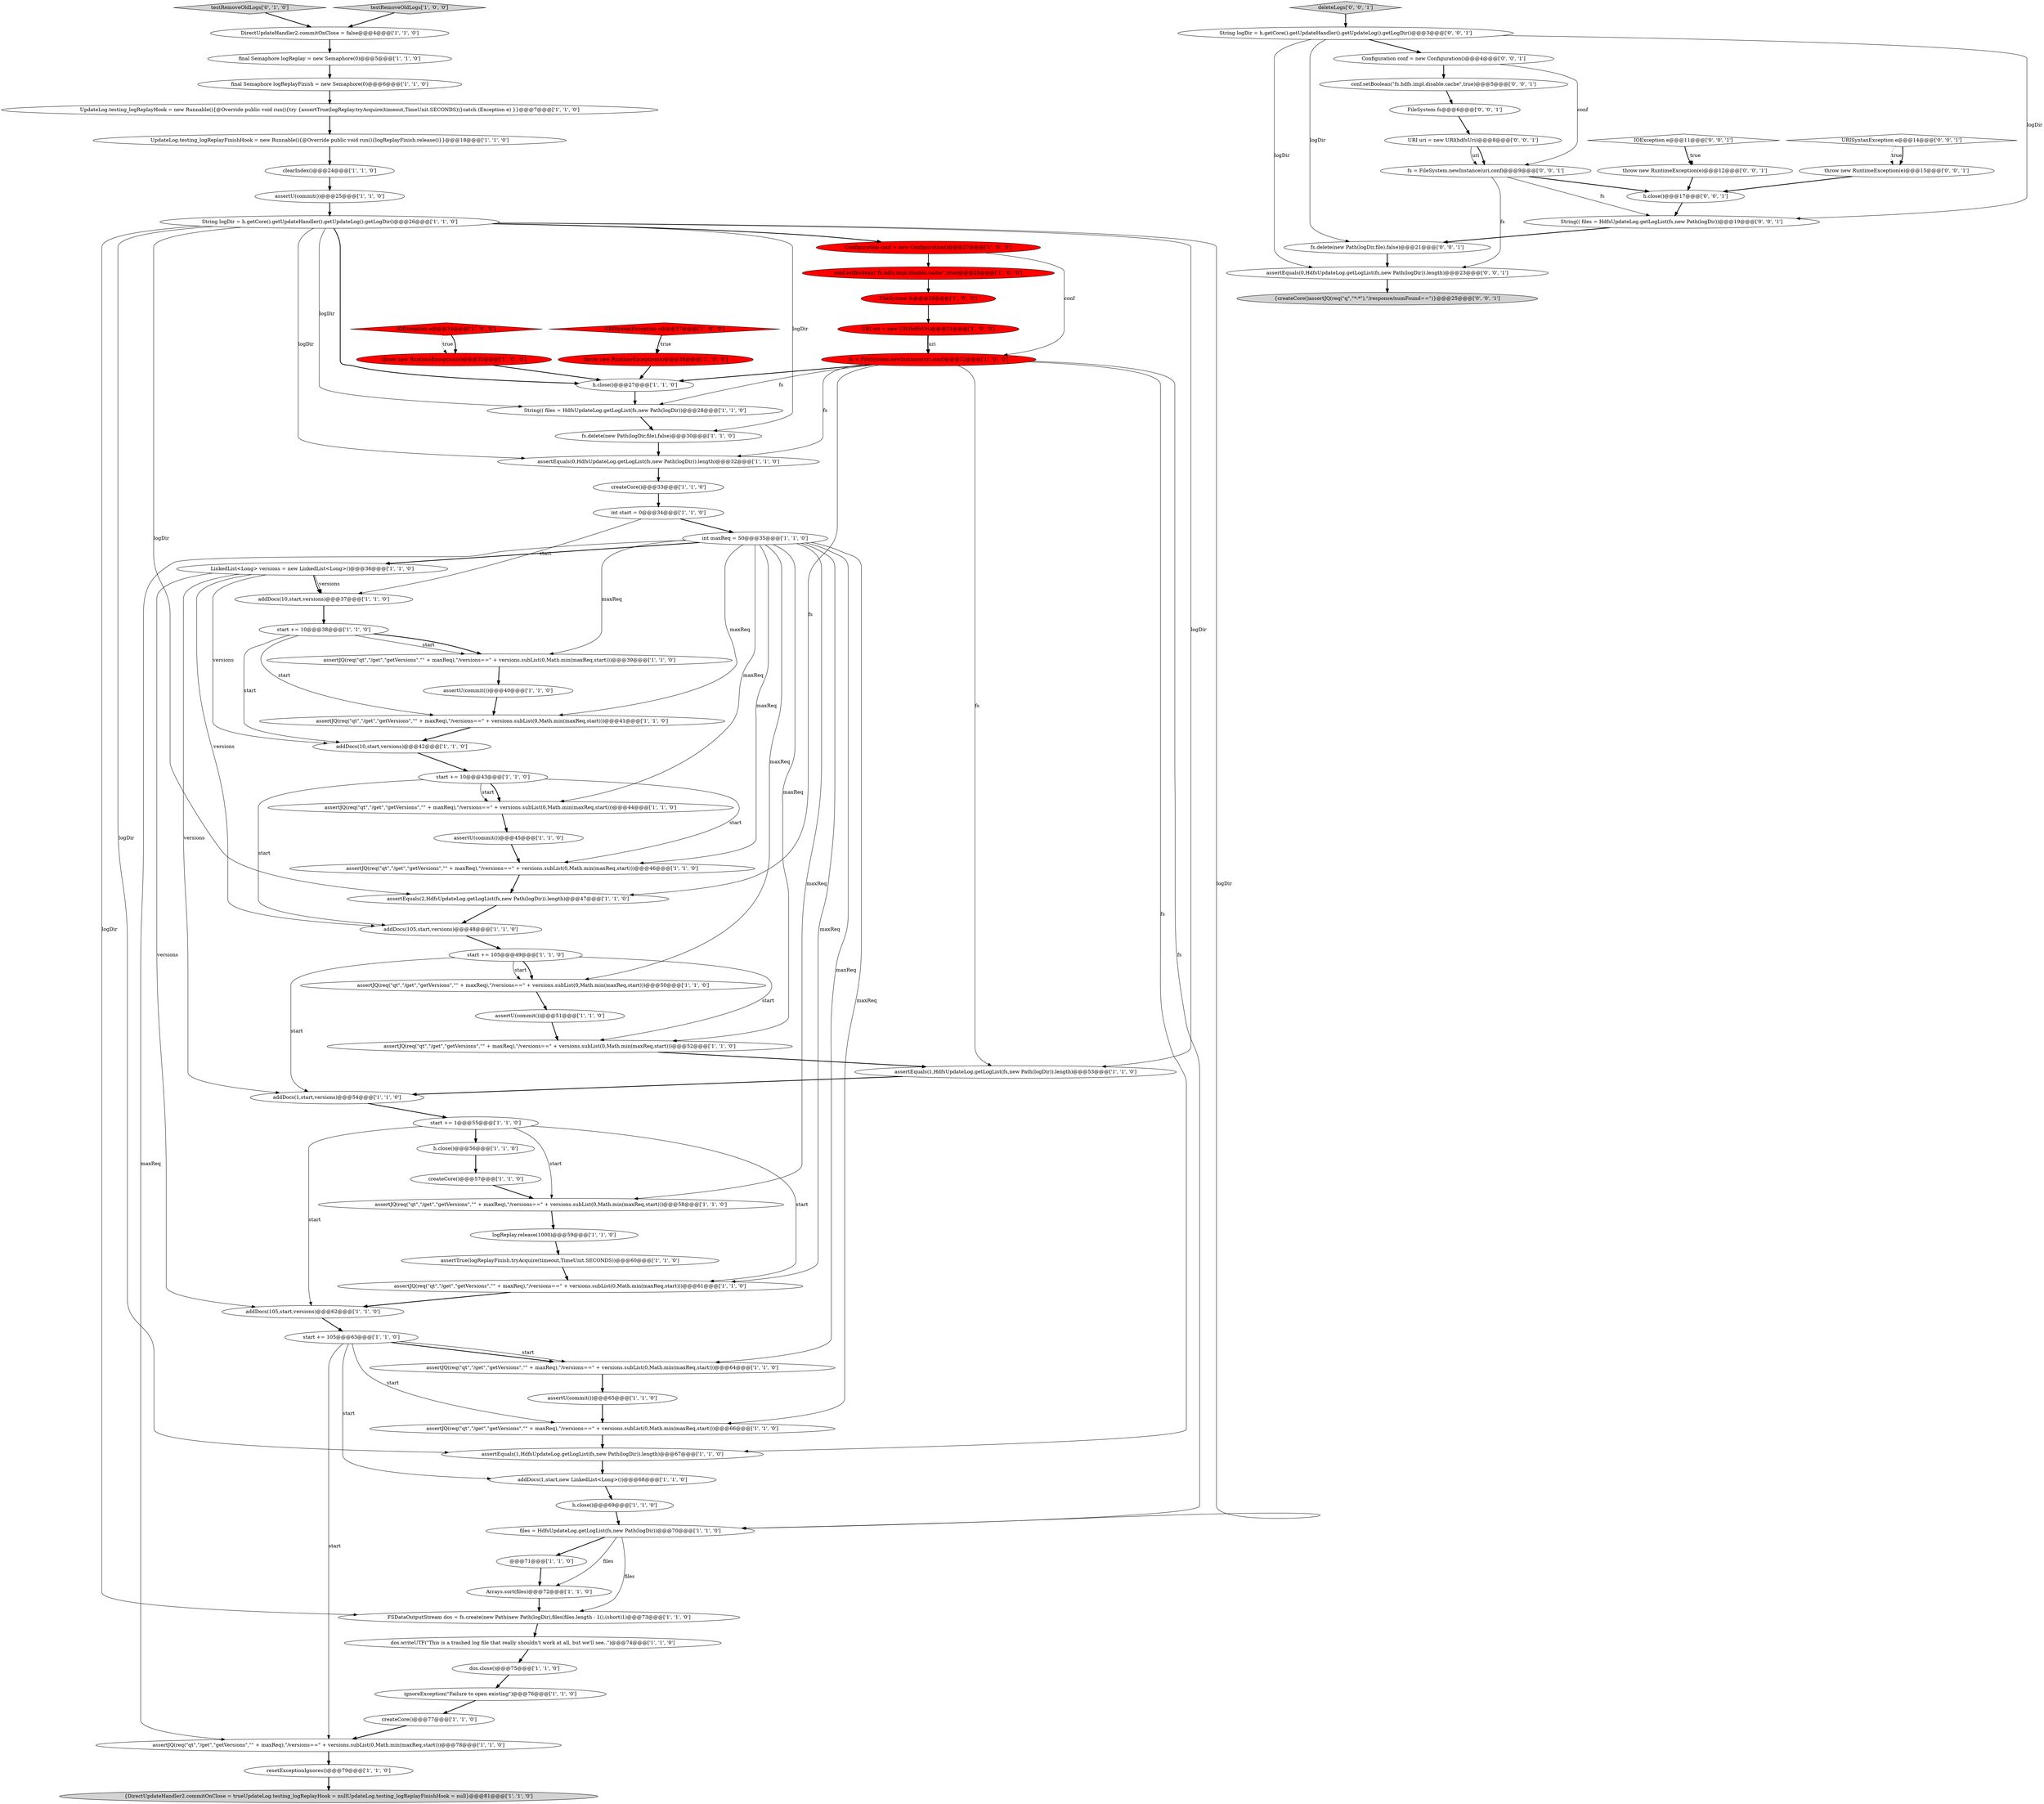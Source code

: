 digraph {
18 [style = filled, label = "start += 10@@@43@@@['1', '1', '0']", fillcolor = white, shape = ellipse image = "AAA0AAABBB1BBB"];
38 [style = filled, label = "addDocs(10,start,versions)@@@42@@@['1', '1', '0']", fillcolor = white, shape = ellipse image = "AAA0AAABBB1BBB"];
17 [style = filled, label = "start += 105@@@49@@@['1', '1', '0']", fillcolor = white, shape = ellipse image = "AAA0AAABBB1BBB"];
43 [style = filled, label = "LinkedList<Long> versions = new LinkedList<Long>()@@@36@@@['1', '1', '0']", fillcolor = white, shape = ellipse image = "AAA0AAABBB1BBB"];
79 [style = filled, label = "h.close()@@@17@@@['0', '0', '1']", fillcolor = white, shape = ellipse image = "AAA0AAABBB3BBB"];
7 [style = filled, label = "createCore()@@@33@@@['1', '1', '0']", fillcolor = white, shape = ellipse image = "AAA0AAABBB1BBB"];
32 [style = filled, label = "logReplay.release(1000)@@@59@@@['1', '1', '0']", fillcolor = white, shape = ellipse image = "AAA0AAABBB1BBB"];
21 [style = filled, label = "Configuration conf = new Configuration()@@@27@@@['1', '0', '0']", fillcolor = red, shape = ellipse image = "AAA1AAABBB1BBB"];
80 [style = filled, label = "deleteLogs['0', '0', '1']", fillcolor = lightgray, shape = diamond image = "AAA0AAABBB3BBB"];
81 [style = filled, label = "throw new RuntimeException(e)@@@15@@@['0', '0', '1']", fillcolor = white, shape = ellipse image = "AAA0AAABBB3BBB"];
71 [style = filled, label = "assertEquals(0,HdfsUpdateLog.getLogList(fs,new Path(logDir)).length)@@@23@@@['0', '0', '1']", fillcolor = white, shape = ellipse image = "AAA0AAABBB3BBB"];
52 [style = filled, label = "assertJQ(req(\"qt\",\"/get\",\"getVersions\",\"\" + maxReq),\"/versions==\" + versions.subList(0,Math.min(maxReq,start)))@@@58@@@['1', '1', '0']", fillcolor = white, shape = ellipse image = "AAA0AAABBB1BBB"];
58 [style = filled, label = "throw new RuntimeException(e)@@@35@@@['1', '0', '0']", fillcolor = red, shape = ellipse image = "AAA1AAABBB1BBB"];
76 [style = filled, label = "URISyntaxException e@@@14@@@['0', '0', '1']", fillcolor = white, shape = diamond image = "AAA0AAABBB3BBB"];
62 [style = filled, label = "files = HdfsUpdateLog.getLogList(fs,new Path(logDir))@@@70@@@['1', '1', '0']", fillcolor = white, shape = ellipse image = "AAA0AAABBB1BBB"];
27 [style = filled, label = "assertJQ(req(\"qt\",\"/get\",\"getVersions\",\"\" + maxReq),\"/versions==\" + versions.subList(0,Math.min(maxReq,start)))@@@66@@@['1', '1', '0']", fillcolor = white, shape = ellipse image = "AAA0AAABBB1BBB"];
42 [style = filled, label = "h.close()@@@27@@@['1', '1', '0']", fillcolor = white, shape = ellipse image = "AAA0AAABBB1BBB"];
31 [style = filled, label = "assertEquals(1,HdfsUpdateLog.getLogList(fs,new Path(logDir)).length)@@@53@@@['1', '1', '0']", fillcolor = white, shape = ellipse image = "AAA0AAABBB1BBB"];
6 [style = filled, label = "fs = FileSystem.newInstance(uri,conf)@@@32@@@['1', '0', '0']", fillcolor = red, shape = ellipse image = "AAA1AAABBB1BBB"];
57 [style = filled, label = "assertJQ(req(\"qt\",\"/get\",\"getVersions\",\"\" + maxReq),\"/versions==\" + versions.subList(0,Math.min(maxReq,start)))@@@46@@@['1', '1', '0']", fillcolor = white, shape = ellipse image = "AAA0AAABBB1BBB"];
23 [style = filled, label = "assertJQ(req(\"qt\",\"/get\",\"getVersions\",\"\" + maxReq),\"/versions==\" + versions.subList(0,Math.min(maxReq,start)))@@@44@@@['1', '1', '0']", fillcolor = white, shape = ellipse image = "AAA0AAABBB1BBB"];
75 [style = filled, label = "FileSystem fs@@@6@@@['0', '0', '1']", fillcolor = white, shape = ellipse image = "AAA0AAABBB3BBB"];
60 [style = filled, label = "assertJQ(req(\"qt\",\"/get\",\"getVersions\",\"\" + maxReq),\"/versions==\" + versions.subList(0,Math.min(maxReq,start)))@@@64@@@['1', '1', '0']", fillcolor = white, shape = ellipse image = "AAA0AAABBB1BBB"];
14 [style = filled, label = "assertTrue(logReplayFinish.tryAcquire(timeout,TimeUnit.SECONDS))@@@60@@@['1', '1', '0']", fillcolor = white, shape = ellipse image = "AAA0AAABBB1BBB"];
48 [style = filled, label = "int start = 0@@@34@@@['1', '1', '0']", fillcolor = white, shape = ellipse image = "AAA0AAABBB1BBB"];
5 [style = filled, label = "final Semaphore logReplay = new Semaphore(0)@@@5@@@['1', '1', '0']", fillcolor = white, shape = ellipse image = "AAA0AAABBB1BBB"];
33 [style = filled, label = "assertJQ(req(\"qt\",\"/get\",\"getVersions\",\"\" + maxReq),\"/versions==\" + versions.subList(0,Math.min(maxReq,start)))@@@41@@@['1', '1', '0']", fillcolor = white, shape = ellipse image = "AAA0AAABBB1BBB"];
51 [style = filled, label = "clearIndex()@@@24@@@['1', '1', '0']", fillcolor = white, shape = ellipse image = "AAA0AAABBB1BBB"];
16 [style = filled, label = "assertJQ(req(\"qt\",\"/get\",\"getVersions\",\"\" + maxReq),\"/versions==\" + versions.subList(0,Math.min(maxReq,start)))@@@50@@@['1', '1', '0']", fillcolor = white, shape = ellipse image = "AAA0AAABBB1BBB"];
11 [style = filled, label = "fs.delete(new Path(logDir,file),false)@@@30@@@['1', '1', '0']", fillcolor = white, shape = ellipse image = "AAA0AAABBB1BBB"];
4 [style = filled, label = "throw new RuntimeException(e)@@@38@@@['1', '0', '0']", fillcolor = red, shape = ellipse image = "AAA1AAABBB1BBB"];
83 [style = filled, label = "String logDir = h.getCore().getUpdateHandler().getUpdateLog().getLogDir()@@@3@@@['0', '0', '1']", fillcolor = white, shape = ellipse image = "AAA0AAABBB3BBB"];
13 [style = filled, label = "{DirectUpdateHandler2.commitOnClose = trueUpdateLog.testing_logReplayHook = nullUpdateLog.testing_logReplayFinishHook = null}@@@81@@@['1', '1', '0']", fillcolor = lightgray, shape = ellipse image = "AAA0AAABBB1BBB"];
77 [style = filled, label = "throw new RuntimeException(e)@@@12@@@['0', '0', '1']", fillcolor = white, shape = ellipse image = "AAA0AAABBB3BBB"];
46 [style = filled, label = "assertU(commit())@@@45@@@['1', '1', '0']", fillcolor = white, shape = ellipse image = "AAA0AAABBB1BBB"];
44 [style = filled, label = "UpdateLog.testing_logReplayHook = new Runnable(){@Override public void run(){try {assertTrue(logReplay.tryAcquire(timeout,TimeUnit.SECONDS))}catch (Exception e) }}@@@7@@@['1', '1', '0']", fillcolor = white, shape = ellipse image = "AAA0AAABBB1BBB"];
10 [style = filled, label = "FileSystem fs@@@29@@@['1', '0', '0']", fillcolor = red, shape = ellipse image = "AAA1AAABBB1BBB"];
55 [style = filled, label = "assertU(commit())@@@65@@@['1', '1', '0']", fillcolor = white, shape = ellipse image = "AAA0AAABBB1BBB"];
29 [style = filled, label = "dos.writeUTF(\"This is a trashed log file that really shouldn't work at all, but we'll see..\")@@@74@@@['1', '1', '0']", fillcolor = white, shape = ellipse image = "AAA0AAABBB1BBB"];
82 [style = filled, label = "conf.setBoolean(\"fs.hdfs.impl.disable.cache\",true)@@@5@@@['0', '0', '1']", fillcolor = white, shape = ellipse image = "AAA0AAABBB3BBB"];
70 [style = filled, label = "testRemoveOldLogs['0', '1', '0']", fillcolor = lightgray, shape = diamond image = "AAA0AAABBB2BBB"];
85 [style = filled, label = "{createCore()assertJQ(req(\"q\",\"*:*\"),\"/response/numFound==\")}@@@25@@@['0', '0', '1']", fillcolor = lightgray, shape = ellipse image = "AAA0AAABBB3BBB"];
12 [style = filled, label = "h.close()@@@69@@@['1', '1', '0']", fillcolor = white, shape = ellipse image = "AAA0AAABBB1BBB"];
28 [style = filled, label = "URI uri = new URI(hdfsUri)@@@31@@@['1', '0', '0']", fillcolor = red, shape = ellipse image = "AAA1AAABBB1BBB"];
25 [style = filled, label = "assertEquals(1,HdfsUpdateLog.getLogList(fs,new Path(logDir)).length)@@@67@@@['1', '1', '0']", fillcolor = white, shape = ellipse image = "AAA0AAABBB1BBB"];
61 [style = filled, label = "String(( files = HdfsUpdateLog.getLogList(fs,new Path(logDir))@@@28@@@['1', '1', '0']", fillcolor = white, shape = ellipse image = "AAA0AAABBB1BBB"];
1 [style = filled, label = "assertU(commit())@@@51@@@['1', '1', '0']", fillcolor = white, shape = ellipse image = "AAA0AAABBB1BBB"];
39 [style = filled, label = "Arrays.sort(files)@@@72@@@['1', '1', '0']", fillcolor = white, shape = ellipse image = "AAA0AAABBB1BBB"];
3 [style = filled, label = "addDocs(105,start,versions)@@@62@@@['1', '1', '0']", fillcolor = white, shape = ellipse image = "AAA0AAABBB1BBB"];
74 [style = filled, label = "fs = FileSystem.newInstance(uri,conf)@@@9@@@['0', '0', '1']", fillcolor = white, shape = ellipse image = "AAA0AAABBB3BBB"];
41 [style = filled, label = "assertJQ(req(\"qt\",\"/get\",\"getVersions\",\"\" + maxReq),\"/versions==\" + versions.subList(0,Math.min(maxReq,start)))@@@52@@@['1', '1', '0']", fillcolor = white, shape = ellipse image = "AAA0AAABBB1BBB"];
56 [style = filled, label = "conf.setBoolean(\"fs.hdfs.impl.disable.cache\",true)@@@28@@@['1', '0', '0']", fillcolor = red, shape = ellipse image = "AAA1AAABBB1BBB"];
36 [style = filled, label = "String logDir = h.getCore().getUpdateHandler().getUpdateLog().getLogDir()@@@26@@@['1', '1', '0']", fillcolor = white, shape = ellipse image = "AAA0AAABBB1BBB"];
37 [style = filled, label = "testRemoveOldLogs['1', '0', '0']", fillcolor = lightgray, shape = diamond image = "AAA0AAABBB1BBB"];
2 [style = filled, label = "UpdateLog.testing_logReplayFinishHook = new Runnable(){@Override public void run(){logReplayFinish.release()}}@@@18@@@['1', '1', '0']", fillcolor = white, shape = ellipse image = "AAA0AAABBB1BBB"];
53 [style = filled, label = "assertJQ(req(\"qt\",\"/get\",\"getVersions\",\"\" + maxReq),\"/versions==\" + versions.subList(0,Math.min(maxReq,start)))@@@61@@@['1', '1', '0']", fillcolor = white, shape = ellipse image = "AAA0AAABBB1BBB"];
73 [style = filled, label = "Configuration conf = new Configuration()@@@4@@@['0', '0', '1']", fillcolor = white, shape = ellipse image = "AAA0AAABBB3BBB"];
0 [style = filled, label = "IOException e@@@34@@@['1', '0', '0']", fillcolor = red, shape = diamond image = "AAA1AAABBB1BBB"];
66 [style = filled, label = "dos.close()@@@75@@@['1', '1', '0']", fillcolor = white, shape = ellipse image = "AAA0AAABBB1BBB"];
78 [style = filled, label = "URI uri = new URI(hdfsUri)@@@8@@@['0', '0', '1']", fillcolor = white, shape = ellipse image = "AAA0AAABBB3BBB"];
64 [style = filled, label = "assertJQ(req(\"qt\",\"/get\",\"getVersions\",\"\" + maxReq),\"/versions==\" + versions.subList(0,Math.min(maxReq,start)))@@@39@@@['1', '1', '0']", fillcolor = white, shape = ellipse image = "AAA0AAABBB1BBB"];
67 [style = filled, label = "@@@71@@@['1', '1', '0']", fillcolor = white, shape = ellipse image = "AAA0AAABBB1BBB"];
8 [style = filled, label = "final Semaphore logReplayFinish = new Semaphore(0)@@@6@@@['1', '1', '0']", fillcolor = white, shape = ellipse image = "AAA0AAABBB1BBB"];
19 [style = filled, label = "assertEquals(0,HdfsUpdateLog.getLogList(fs,new Path(logDir)).length)@@@32@@@['1', '1', '0']", fillcolor = white, shape = ellipse image = "AAA0AAABBB1BBB"];
59 [style = filled, label = "start += 1@@@55@@@['1', '1', '0']", fillcolor = white, shape = ellipse image = "AAA0AAABBB1BBB"];
65 [style = filled, label = "URISyntaxException e@@@37@@@['1', '0', '0']", fillcolor = red, shape = diamond image = "AAA1AAABBB1BBB"];
26 [style = filled, label = "DirectUpdateHandler2.commitOnClose = false@@@4@@@['1', '1', '0']", fillcolor = white, shape = ellipse image = "AAA0AAABBB1BBB"];
47 [style = filled, label = "resetExceptionIgnores()@@@79@@@['1', '1', '0']", fillcolor = white, shape = ellipse image = "AAA0AAABBB1BBB"];
34 [style = filled, label = "addDocs(1,start,versions)@@@54@@@['1', '1', '0']", fillcolor = white, shape = ellipse image = "AAA0AAABBB1BBB"];
45 [style = filled, label = "assertJQ(req(\"qt\",\"/get\",\"getVersions\",\"\" + maxReq),\"/versions==\" + versions.subList(0,Math.min(maxReq,start)))@@@78@@@['1', '1', '0']", fillcolor = white, shape = ellipse image = "AAA0AAABBB1BBB"];
63 [style = filled, label = "addDocs(105,start,versions)@@@48@@@['1', '1', '0']", fillcolor = white, shape = ellipse image = "AAA0AAABBB1BBB"];
15 [style = filled, label = "addDocs(10,start,versions)@@@37@@@['1', '1', '0']", fillcolor = white, shape = ellipse image = "AAA0AAABBB1BBB"];
30 [style = filled, label = "assertU(commit())@@@40@@@['1', '1', '0']", fillcolor = white, shape = ellipse image = "AAA0AAABBB1BBB"];
54 [style = filled, label = "h.close()@@@56@@@['1', '1', '0']", fillcolor = white, shape = ellipse image = "AAA0AAABBB1BBB"];
68 [style = filled, label = "FSDataOutputStream dos = fs.create(new Path(new Path(logDir),files(files.length - 1(),(short)1)@@@73@@@['1', '1', '0']", fillcolor = white, shape = ellipse image = "AAA0AAABBB1BBB"];
20 [style = filled, label = "assertEquals(2,HdfsUpdateLog.getLogList(fs,new Path(logDir)).length)@@@47@@@['1', '1', '0']", fillcolor = white, shape = ellipse image = "AAA0AAABBB1BBB"];
86 [style = filled, label = "IOException e@@@11@@@['0', '0', '1']", fillcolor = white, shape = diamond image = "AAA0AAABBB3BBB"];
24 [style = filled, label = "start += 10@@@38@@@['1', '1', '0']", fillcolor = white, shape = ellipse image = "AAA0AAABBB1BBB"];
40 [style = filled, label = "addDocs(1,start,new LinkedList<Long>())@@@68@@@['1', '1', '0']", fillcolor = white, shape = ellipse image = "AAA0AAABBB1BBB"];
84 [style = filled, label = "String(( files = HdfsUpdateLog.getLogList(fs,new Path(logDir))@@@19@@@['0', '0', '1']", fillcolor = white, shape = ellipse image = "AAA0AAABBB3BBB"];
69 [style = filled, label = "assertU(commit())@@@25@@@['1', '1', '0']", fillcolor = white, shape = ellipse image = "AAA0AAABBB1BBB"];
50 [style = filled, label = "createCore()@@@57@@@['1', '1', '0']", fillcolor = white, shape = ellipse image = "AAA0AAABBB1BBB"];
22 [style = filled, label = "ignoreException(\"Failure to open existing\")@@@76@@@['1', '1', '0']", fillcolor = white, shape = ellipse image = "AAA0AAABBB1BBB"];
35 [style = filled, label = "start += 105@@@63@@@['1', '1', '0']", fillcolor = white, shape = ellipse image = "AAA0AAABBB1BBB"];
72 [style = filled, label = "fs.delete(new Path(logDir,file),false)@@@21@@@['0', '0', '1']", fillcolor = white, shape = ellipse image = "AAA0AAABBB3BBB"];
9 [style = filled, label = "createCore()@@@77@@@['1', '1', '0']", fillcolor = white, shape = ellipse image = "AAA0AAABBB1BBB"];
49 [style = filled, label = "int maxReq = 50@@@35@@@['1', '1', '0']", fillcolor = white, shape = ellipse image = "AAA0AAABBB1BBB"];
21->6 [style = solid, label="conf"];
6->19 [style = solid, label="fs"];
49->53 [style = solid, label="maxReq"];
67->39 [style = bold, label=""];
73->82 [style = bold, label=""];
6->25 [style = solid, label="fs"];
28->6 [style = bold, label=""];
76->81 [style = dotted, label="true"];
2->51 [style = bold, label=""];
49->23 [style = solid, label="maxReq"];
83->72 [style = solid, label="logDir"];
36->19 [style = solid, label="logDir"];
57->20 [style = bold, label=""];
7->48 [style = bold, label=""];
8->44 [style = bold, label=""];
24->38 [style = solid, label="start"];
24->64 [style = solid, label="start"];
62->67 [style = bold, label=""];
3->35 [style = bold, label=""];
36->61 [style = solid, label="logDir"];
24->64 [style = bold, label=""];
21->56 [style = bold, label=""];
49->27 [style = solid, label="maxReq"];
36->11 [style = solid, label="logDir"];
62->68 [style = solid, label="files"];
36->31 [style = solid, label="logDir"];
51->69 [style = bold, label=""];
81->79 [style = bold, label=""];
76->81 [style = bold, label=""];
82->75 [style = bold, label=""];
80->83 [style = bold, label=""];
49->52 [style = solid, label="maxReq"];
71->85 [style = bold, label=""];
36->68 [style = solid, label="logDir"];
75->78 [style = bold, label=""];
27->25 [style = bold, label=""];
83->73 [style = bold, label=""];
17->16 [style = bold, label=""];
25->40 [style = bold, label=""];
59->54 [style = bold, label=""];
20->63 [style = bold, label=""];
6->20 [style = solid, label="fs"];
48->15 [style = solid, label="start"];
44->2 [style = bold, label=""];
61->11 [style = bold, label=""];
48->49 [style = bold, label=""];
35->27 [style = solid, label="start"];
1->41 [style = bold, label=""];
37->26 [style = bold, label=""];
0->58 [style = bold, label=""];
79->84 [style = bold, label=""];
22->9 [style = bold, label=""];
49->60 [style = solid, label="maxReq"];
86->77 [style = bold, label=""];
29->66 [style = bold, label=""];
35->40 [style = solid, label="start"];
43->15 [style = solid, label="versions"];
74->79 [style = bold, label=""];
43->3 [style = solid, label="versions"];
84->72 [style = bold, label=""];
35->45 [style = solid, label="start"];
6->62 [style = solid, label="fs"];
56->10 [style = bold, label=""];
60->55 [style = bold, label=""];
34->59 [style = bold, label=""];
38->18 [style = bold, label=""];
83->71 [style = solid, label="logDir"];
74->71 [style = solid, label="fs"];
72->71 [style = bold, label=""];
49->41 [style = solid, label="maxReq"];
55->27 [style = bold, label=""];
58->42 [style = bold, label=""];
28->6 [style = solid, label="uri"];
68->29 [style = bold, label=""];
36->62 [style = solid, label="logDir"];
17->34 [style = solid, label="start"];
36->20 [style = solid, label="logDir"];
49->64 [style = solid, label="maxReq"];
36->42 [style = bold, label=""];
42->61 [style = bold, label=""];
43->63 [style = solid, label="versions"];
59->3 [style = solid, label="start"];
78->74 [style = bold, label=""];
30->33 [style = bold, label=""];
18->23 [style = bold, label=""];
0->58 [style = dotted, label="true"];
12->62 [style = bold, label=""];
6->42 [style = bold, label=""];
32->14 [style = bold, label=""];
86->77 [style = dotted, label="true"];
47->13 [style = bold, label=""];
74->84 [style = solid, label="fs"];
31->34 [style = bold, label=""];
6->31 [style = solid, label="fs"];
49->45 [style = solid, label="maxReq"];
40->12 [style = bold, label=""];
24->33 [style = solid, label="start"];
16->1 [style = bold, label=""];
63->17 [style = bold, label=""];
18->63 [style = solid, label="start"];
59->52 [style = solid, label="start"];
41->31 [style = bold, label=""];
64->30 [style = bold, label=""];
39->68 [style = bold, label=""];
70->26 [style = bold, label=""];
36->25 [style = solid, label="logDir"];
35->60 [style = bold, label=""];
14->53 [style = bold, label=""];
46->57 [style = bold, label=""];
17->16 [style = solid, label="start"];
66->22 [style = bold, label=""];
65->4 [style = dotted, label="true"];
78->74 [style = solid, label="uri"];
5->8 [style = bold, label=""];
10->28 [style = bold, label=""];
18->57 [style = solid, label="start"];
26->5 [style = bold, label=""];
83->84 [style = solid, label="logDir"];
53->3 [style = bold, label=""];
49->16 [style = solid, label="maxReq"];
59->53 [style = solid, label="start"];
4->42 [style = bold, label=""];
23->46 [style = bold, label=""];
65->4 [style = bold, label=""];
11->19 [style = bold, label=""];
49->57 [style = solid, label="maxReq"];
49->43 [style = bold, label=""];
50->52 [style = bold, label=""];
17->41 [style = solid, label="start"];
77->79 [style = bold, label=""];
69->36 [style = bold, label=""];
54->50 [style = bold, label=""];
36->21 [style = bold, label=""];
73->74 [style = solid, label="conf"];
49->33 [style = solid, label="maxReq"];
52->32 [style = bold, label=""];
43->15 [style = bold, label=""];
9->45 [style = bold, label=""];
15->24 [style = bold, label=""];
45->47 [style = bold, label=""];
35->60 [style = solid, label="start"];
18->23 [style = solid, label="start"];
6->61 [style = solid, label="fs"];
33->38 [style = bold, label=""];
43->34 [style = solid, label="versions"];
62->39 [style = solid, label="files"];
19->7 [style = bold, label=""];
43->38 [style = solid, label="versions"];
}
